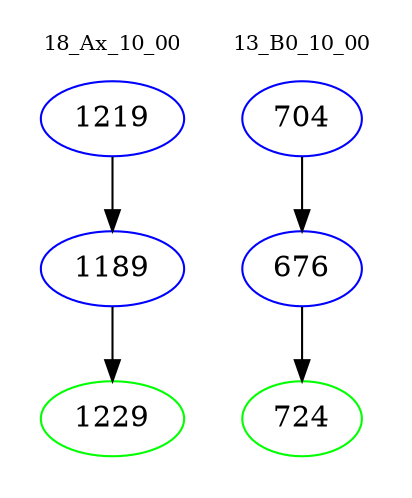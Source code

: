 digraph{
subgraph cluster_0 {
color = white
label = "18_Ax_10_00";
fontsize=10;
T0_1219 [label="1219", color="blue"]
T0_1219 -> T0_1189 [color="black"]
T0_1189 [label="1189", color="blue"]
T0_1189 -> T0_1229 [color="black"]
T0_1229 [label="1229", color="green"]
}
subgraph cluster_1 {
color = white
label = "13_B0_10_00";
fontsize=10;
T1_704 [label="704", color="blue"]
T1_704 -> T1_676 [color="black"]
T1_676 [label="676", color="blue"]
T1_676 -> T1_724 [color="black"]
T1_724 [label="724", color="green"]
}
}
